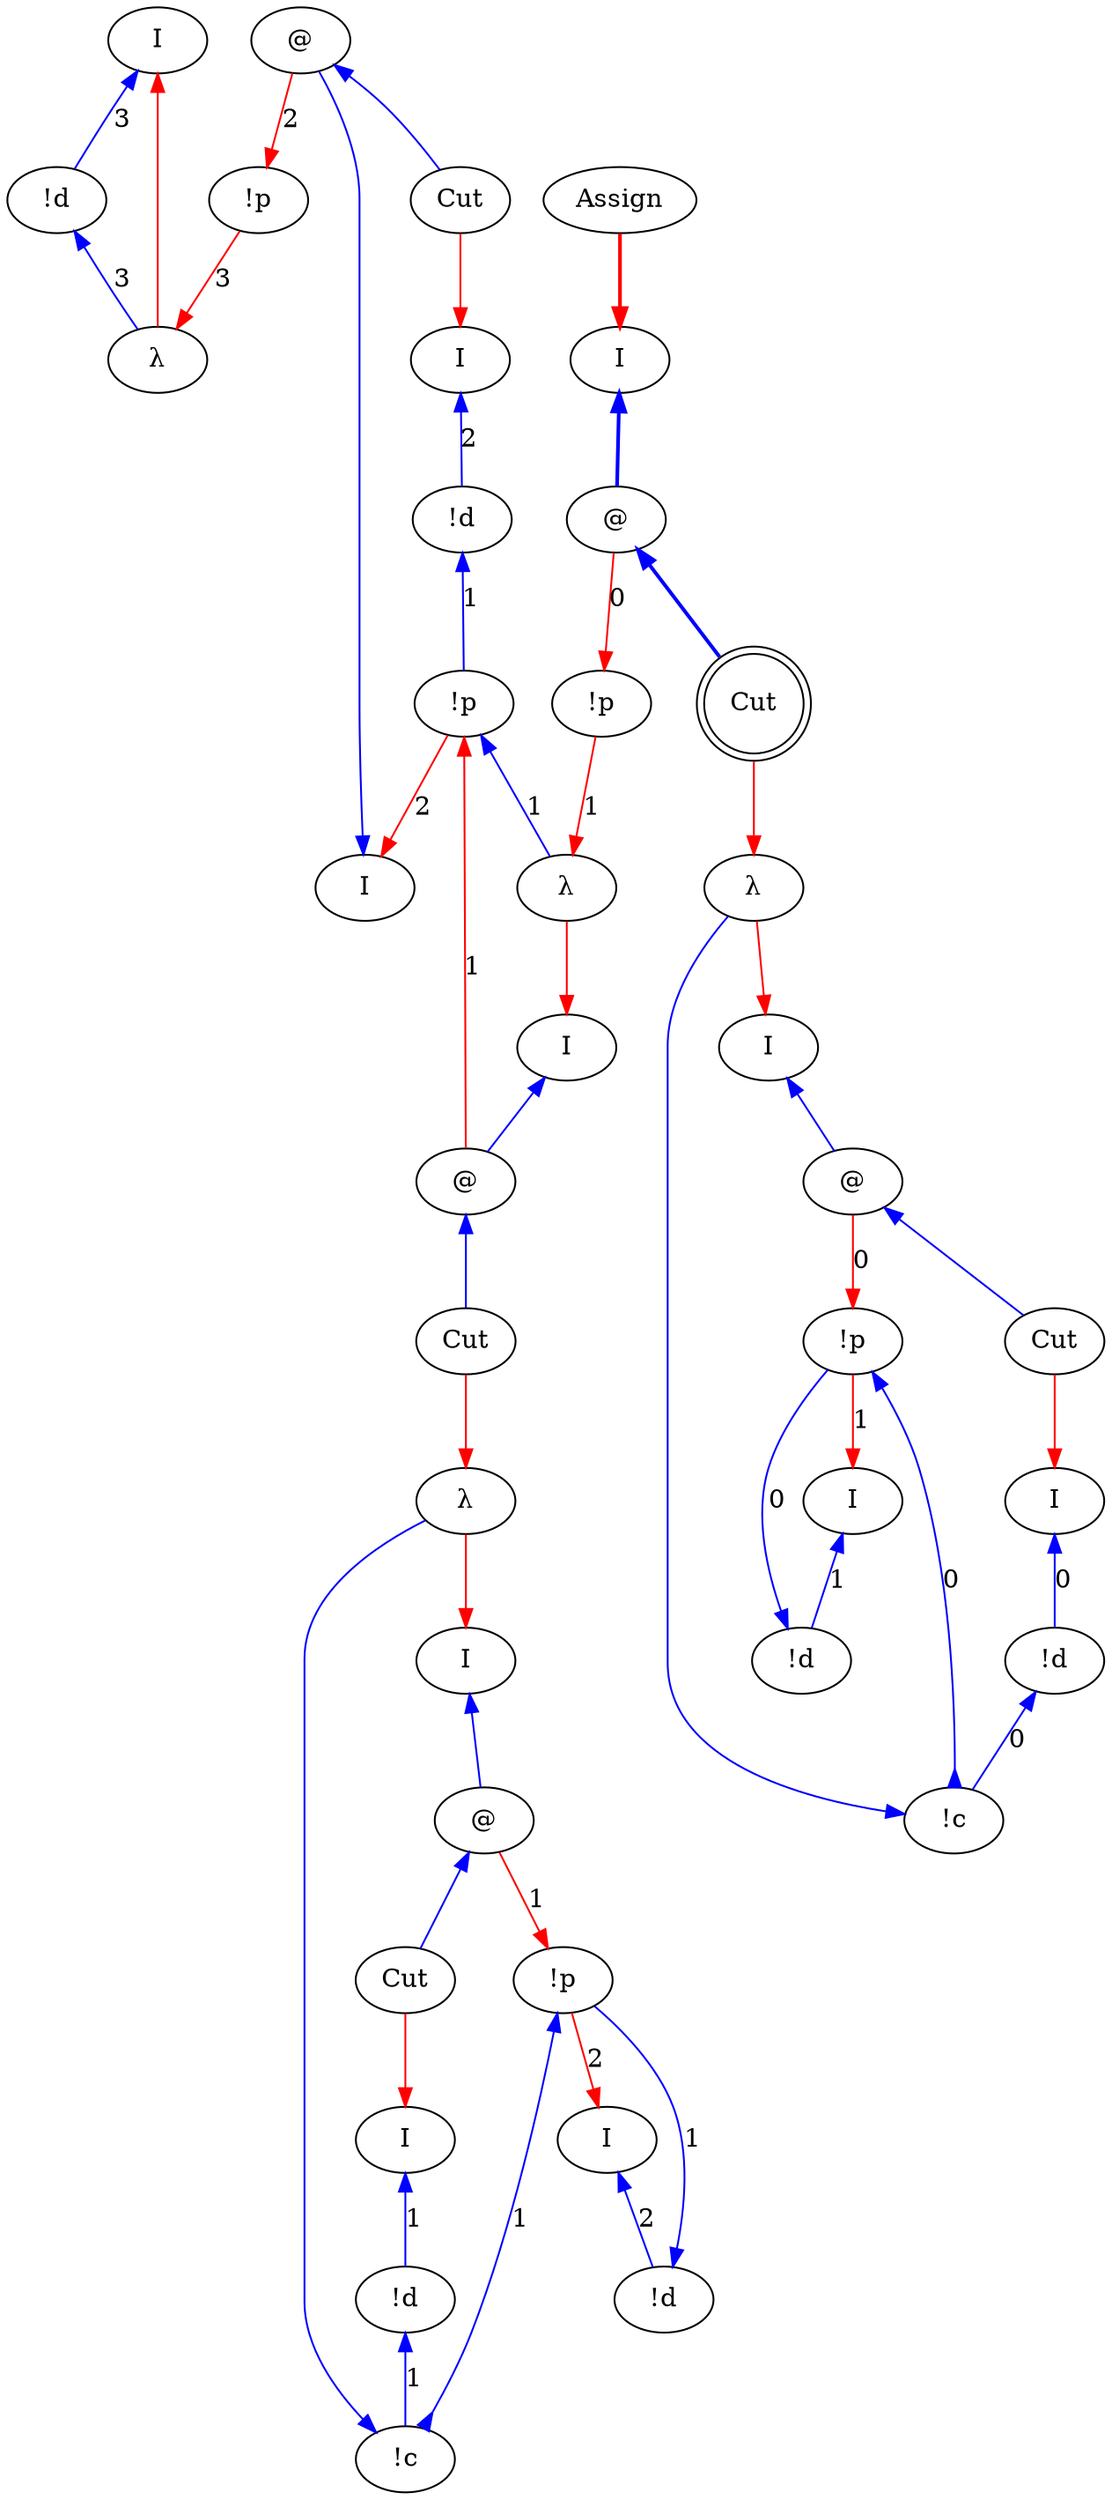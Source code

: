 digraph {
rankdir="TB"
"I0" [label="I"]
"!d1" [label="!d"]
"λ2" [label="λ"]
"!p3" [label="!p"]
"I4" [label="I"]
"@5" [label="@"]
"I6" [label="I"]
"!d7" [label="!d"]
"Cut8" [label="Cut"]
"!p9" [label="!p"]
"I10" [label="I"]
"@11" [label="@"]
"I12" [label="I"]
"!d13" [label="!d"]
"!p14" [label="!p"]
"I15" [label="I"]
"@16" [label="@"]
"I17" [label="I"]
"!d18" [label="!d"]
"Cut19" [label="Cut"]
"!c20" [label="!c"]
"λ21" [label="λ"]
"Cut22" [label="Cut"]
"λ23" [label="λ"]
"!p24" [label="!p"]
"I25" [label="I"]
"@26" [label="@"]
"I27" [label="I"]
"!d28" [label="!d"]
"!p29" [label="!p"]
"I30" [label="I"]
"@31" [label="@"]
"I32" [label="I"]
"!d33" [label="!d"]
"Cut34" [label="Cut"]
"!c35" [label="!c"]
"λ36" [label="λ"]
"Cut37" [label="Cut",shape=doublecircle]
"Assign38" [label="Assign"]
"!p9" -> "λ23"[color=blue,weight=1,tooltip="h34",label="1",arrowtail=normal,arrowhead=none,dir=both]
"!d7" -> "!p9"[color=blue,weight=1,tooltip="hf65",label="1",arrowtail=normal,arrowhead=none,dir=both]
"I6" -> "!d7"[color=blue,weight=1,tooltip="hret73",label="2",arrowtail=normal,arrowhead=none,dir=both]
"!d1" -> "λ2"[color=blue,weight=1,tooltip="i81",label="3",arrowtail=normal,arrowhead=none,dir=both]
"I0" -> "!d1"[color=blue,weight=1,tooltip="iret84",label="3",arrowtail=normal,arrowhead=none,dir=both]
"I30" -> "@31"[color=blue,weight=1,tooltip="lret19",arrowtail=normal,arrowhead=none,dir=both]
"I25" -> "@26"[color=blue,weight=1,tooltip="lret28",arrowtail=normal,arrowhead=none,penwidth=2,dir=both]
"I15" -> "@16"[color=blue,weight=1,tooltip="lret53",arrowtail=normal,arrowhead=none,dir=both]
"I10" -> "@11"[color=blue,weight=1,tooltip="lret62",arrowtail=normal,arrowhead=none,dir=both]
"I4" -> "@5"[color=blue,weight=1,tooltip="lret75",arrowtail=normal,arrowhead=none,dir=both]
"@31" -> "Cut34"[color=blue,weight=1,tooltip="lval14",arrowtail=normal,arrowhead=none,dir=both]
"@11" -> "Cut22"[color=blue,weight=1,tooltip="lval38",arrowtail=normal,arrowhead=none,dir=both]
"@26" -> "Cut37"[color=blue,weight=1,tooltip="lval4",arrowtail=normal,arrowhead=none,penwidth=2,dir=both]
"@16" -> "Cut19"[color=blue,weight=1,tooltip="lval48",arrowtail=normal,arrowhead=none,dir=both]
"@5" -> "Cut8"[color=blue,weight=1,tooltip="lval70",arrowtail=normal,arrowhead=none,dir=both]
"@31" -> "!p29"[color=red,weight=2,tooltip="newrret18",label="0",arrowhead=normal,arrowtail=none,dir=both]
"@26" -> "!p24"[color=red,weight=2,tooltip="newrret27",label="0",arrowhead=normal,arrowtail=none,dir=both]
"@16" -> "!p14"[color=red,weight=2,tooltip="newrret52",label="1",arrowhead=normal,arrowtail=none,dir=both]
"@11" -> "!p9"[color=red,weight=2,tooltip="newrret61",label="1",arrowhead=normal,arrowtail=none,dir=both]
"@5" -> "!p3"[color=red,weight=2,tooltip="newrret74",label="2",arrowhead=normal,arrowtail=none,dir=both]
"!p29" -> "I27"[color=red,weight=2,tooltip="newrretf23",label="1",arrowhead=normal,arrowtail=none,dir=both]
"!p24" -> "λ23"[color=red,weight=2,tooltip="newrretf31",label="1",arrowhead=normal,arrowtail=none,dir=both]
"!p14" -> "I12"[color=red,weight=2,tooltip="newrretf57",label="2",arrowhead=normal,arrowtail=none,dir=both]
"!p9" -> "I4"[color=red,weight=2,tooltip="newrretf66",label="2",arrowhead=normal,arrowtail=none,dir=both]
"!p3" -> "λ2"[color=red,weight=2,tooltip="newrretf78",label="3",arrowhead=normal,arrowtail=none,dir=both]
"Assign38" -> "I25"[color=red,weight=2,tooltip="ret1",arrowhead=normal,arrowtail=none,penwidth=2,dir=both]
"λ23" -> "I10"[color=red,weight=2,tooltip="ret35",arrowhead=normal,arrowtail=none,dir=both]
"λ21" -> "I15"[color=red,weight=2,tooltip="ret42",arrowhead=normal,arrowtail=none,dir=both]
"λ36" -> "I30"[color=red,weight=2,tooltip="ret8",arrowhead=normal,arrowtail=none,dir=both]
"λ2" -> "I0"[color=red,weight=2,tooltip="ret82",arrowhead=normal,arrowtail=none,dir=both]
"Cut34" -> "I32"[color=red,weight=2,tooltip="rval15",arrowhead=normal,arrowtail=none,dir=both]
"Cut22" -> "λ21"[color=red,weight=2,tooltip="rval39",arrowhead=normal,arrowtail=none,dir=both]
"Cut19" -> "I17"[color=red,weight=2,tooltip="rval49",arrowhead=normal,arrowtail=none,dir=both]
"Cut37" -> "λ36"[color=red,weight=2,tooltip="rval5",arrowhead=normal,arrowtail=none,dir=both]
"Cut8" -> "I6"[color=red,weight=2,tooltip="rval71",arrowhead=normal,arrowtail=none,dir=both]
"!c35" -> "λ36"[color=blue,weight=1,tooltip="x7",arrowtail=normal,arrowhead=none,dir=both]
"!d33" -> "!c35"[color=blue,weight=1,tooltip="xA9",label="0",arrowtail=normal,arrowhead=none,dir=both]
"!p29" -> "!c35"[color=blue,weight=1,tooltip="xB10",label="0",arrowtail=normal,arrowhead=inv,dir=both]
"!d28" -> "!p29"[color=blue,weight=1,tooltip="xBf22",label="0",arrowtail=normal,arrowhead=none,dir=both]
"I32" -> "!d33"[color=blue,weight=1,tooltip="xret17",label="0",arrowtail=normal,arrowhead=none,dir=both]
"I27" -> "!d28"[color=blue,weight=1,tooltip="xret26",label="1",arrowtail=normal,arrowhead=none,dir=both]
"!c20" -> "λ21"[color=blue,weight=1,tooltip="y41",arrowtail=normal,arrowhead=none,dir=both]
"!d18" -> "!c20"[color=blue,weight=1,tooltip="yA43",label="1",arrowtail=normal,arrowhead=none,dir=both]
"!p14" -> "!c20"[color=blue,weight=1,tooltip="yB44",label="1",arrowtail=normal,arrowhead=inv,dir=both]
"!d13" -> "!p14"[color=blue,weight=1,tooltip="yBf56",label="1",arrowtail=normal,arrowhead=none,dir=both]
"I17" -> "!d18"[color=blue,weight=1,tooltip="yret51",label="1",arrowtail=normal,arrowhead=none,dir=both]
"I12" -> "!d13"[color=blue,weight=1,tooltip="yret60",label="2",arrowtail=normal,arrowhead=none,dir=both]
}
